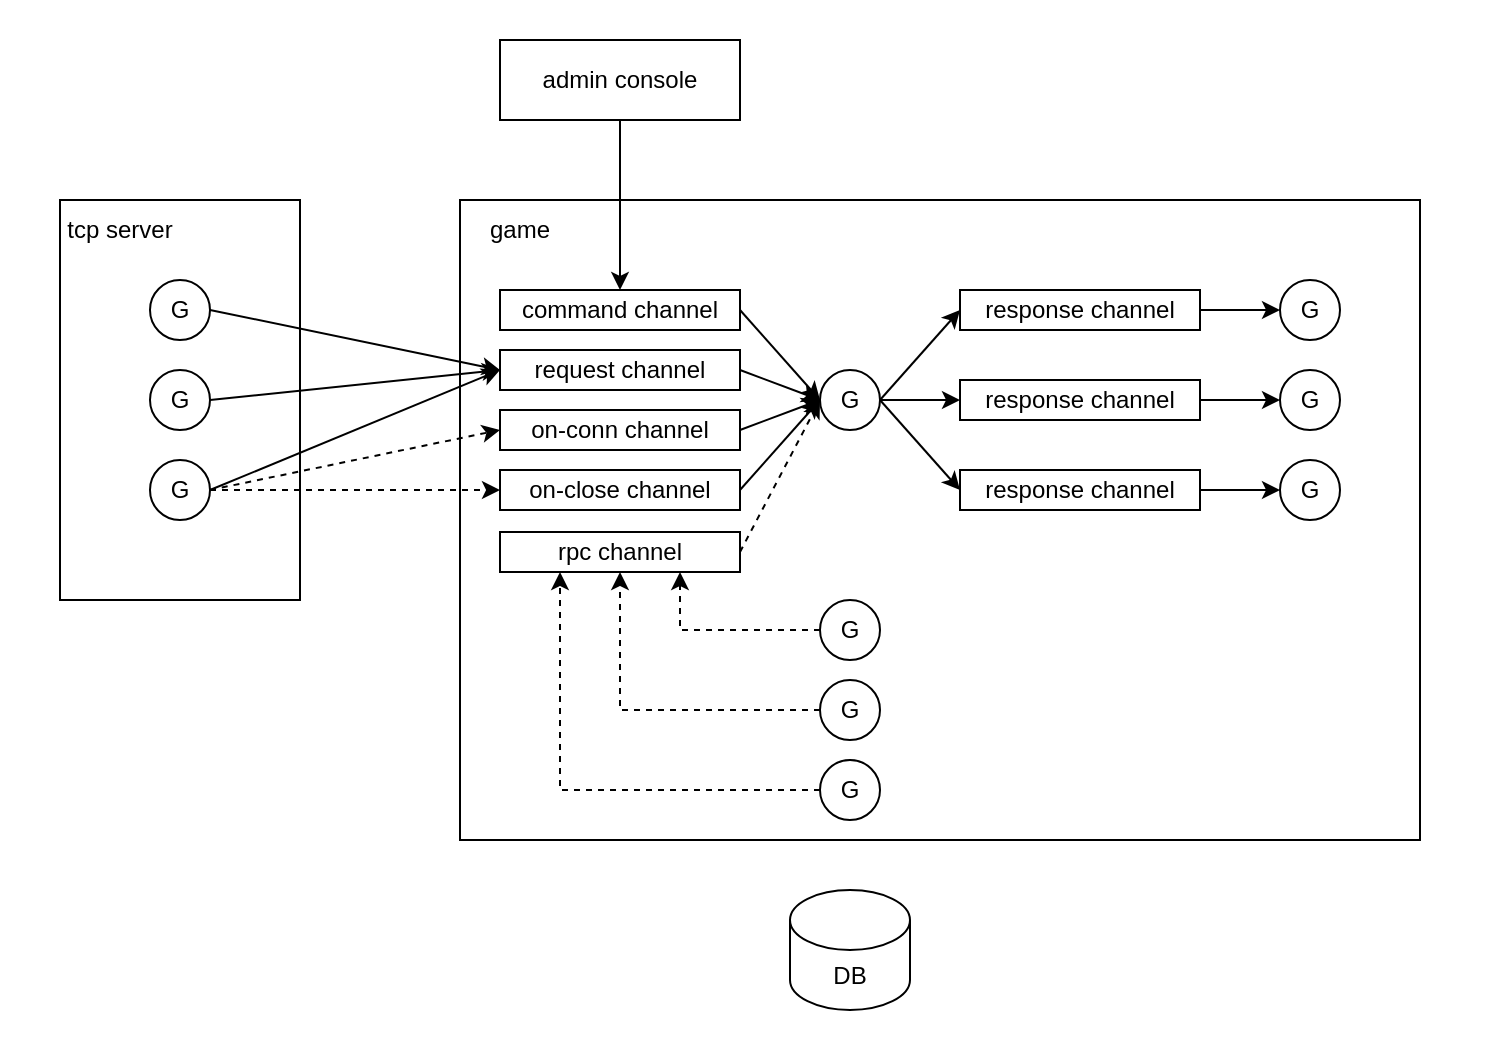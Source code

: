 <mxfile version="21.5.2" type="device">
  <diagram name="Page-1" id="6jKJ9kW5HnMQktypH7YM">
    <mxGraphModel dx="954" dy="482" grid="1" gridSize="10" guides="1" tooltips="1" connect="1" arrows="1" fold="1" page="1" pageScale="1" pageWidth="827" pageHeight="1169" math="0" shadow="0">
      <root>
        <mxCell id="0" />
        <mxCell id="1" parent="0" />
        <mxCell id="ld8xdBWwVBudwP_5DoBa-48" value="" style="rounded=1;whiteSpace=wrap;html=1;strokeColor=none;" vertex="1" parent="1">
          <mxGeometry x="50" y="140" width="750" height="520" as="geometry" />
        </mxCell>
        <mxCell id="ld8xdBWwVBudwP_5DoBa-1" value="" style="rounded=0;whiteSpace=wrap;html=1;" vertex="1" parent="1">
          <mxGeometry x="80" y="240" width="120" height="200" as="geometry" />
        </mxCell>
        <mxCell id="ld8xdBWwVBudwP_5DoBa-2" value="tcp server" style="text;html=1;strokeColor=none;fillColor=none;align=center;verticalAlign=middle;whiteSpace=wrap;rounded=0;" vertex="1" parent="1">
          <mxGeometry x="80" y="240" width="60" height="30" as="geometry" />
        </mxCell>
        <mxCell id="ld8xdBWwVBudwP_5DoBa-3" value="" style="rounded=0;whiteSpace=wrap;html=1;" vertex="1" parent="1">
          <mxGeometry x="280" y="240" width="480" height="320" as="geometry" />
        </mxCell>
        <mxCell id="ld8xdBWwVBudwP_5DoBa-4" value="G" style="ellipse;whiteSpace=wrap;html=1;aspect=fixed;" vertex="1" parent="1">
          <mxGeometry x="125" y="280" width="30" height="30" as="geometry" />
        </mxCell>
        <mxCell id="ld8xdBWwVBudwP_5DoBa-5" value="G" style="ellipse;whiteSpace=wrap;html=1;aspect=fixed;" vertex="1" parent="1">
          <mxGeometry x="125" y="325" width="30" height="30" as="geometry" />
        </mxCell>
        <mxCell id="ld8xdBWwVBudwP_5DoBa-6" value="G" style="ellipse;whiteSpace=wrap;html=1;aspect=fixed;" vertex="1" parent="1">
          <mxGeometry x="125" y="370" width="30" height="30" as="geometry" />
        </mxCell>
        <mxCell id="ld8xdBWwVBudwP_5DoBa-7" value="on-conn channel" style="rounded=0;whiteSpace=wrap;html=1;" vertex="1" parent="1">
          <mxGeometry x="300" y="345" width="120" height="20" as="geometry" />
        </mxCell>
        <mxCell id="ld8xdBWwVBudwP_5DoBa-8" value="G" style="ellipse;whiteSpace=wrap;html=1;aspect=fixed;" vertex="1" parent="1">
          <mxGeometry x="460" y="325" width="30" height="30" as="geometry" />
        </mxCell>
        <mxCell id="ld8xdBWwVBudwP_5DoBa-9" value="response channel" style="rounded=0;whiteSpace=wrap;html=1;" vertex="1" parent="1">
          <mxGeometry x="530" y="285" width="120" height="20" as="geometry" />
        </mxCell>
        <mxCell id="ld8xdBWwVBudwP_5DoBa-10" value="response channel" style="rounded=0;whiteSpace=wrap;html=1;" vertex="1" parent="1">
          <mxGeometry x="530" y="330" width="120" height="20" as="geometry" />
        </mxCell>
        <mxCell id="ld8xdBWwVBudwP_5DoBa-11" value="response channel" style="rounded=0;whiteSpace=wrap;html=1;" vertex="1" parent="1">
          <mxGeometry x="530" y="375" width="120" height="20" as="geometry" />
        </mxCell>
        <mxCell id="ld8xdBWwVBudwP_5DoBa-12" value="G" style="ellipse;whiteSpace=wrap;html=1;aspect=fixed;" vertex="1" parent="1">
          <mxGeometry x="690" y="280" width="30" height="30" as="geometry" />
        </mxCell>
        <mxCell id="ld8xdBWwVBudwP_5DoBa-13" value="G" style="ellipse;whiteSpace=wrap;html=1;aspect=fixed;" vertex="1" parent="1">
          <mxGeometry x="690" y="325" width="30" height="30" as="geometry" />
        </mxCell>
        <mxCell id="ld8xdBWwVBudwP_5DoBa-14" value="G" style="ellipse;whiteSpace=wrap;html=1;aspect=fixed;" vertex="1" parent="1">
          <mxGeometry x="690" y="370" width="30" height="30" as="geometry" />
        </mxCell>
        <mxCell id="ld8xdBWwVBudwP_5DoBa-15" value="request channel" style="rounded=0;whiteSpace=wrap;html=1;" vertex="1" parent="1">
          <mxGeometry x="300" y="315" width="120" height="20" as="geometry" />
        </mxCell>
        <mxCell id="ld8xdBWwVBudwP_5DoBa-16" value="on-close channel" style="rounded=0;whiteSpace=wrap;html=1;" vertex="1" parent="1">
          <mxGeometry x="300" y="375" width="120" height="20" as="geometry" />
        </mxCell>
        <mxCell id="ld8xdBWwVBudwP_5DoBa-17" value="command channel" style="rounded=0;whiteSpace=wrap;html=1;" vertex="1" parent="1">
          <mxGeometry x="300" y="285" width="120" height="20" as="geometry" />
        </mxCell>
        <mxCell id="ld8xdBWwVBudwP_5DoBa-18" value="admin console" style="rounded=0;whiteSpace=wrap;html=1;" vertex="1" parent="1">
          <mxGeometry x="300" y="160" width="120" height="40" as="geometry" />
        </mxCell>
        <mxCell id="ld8xdBWwVBudwP_5DoBa-19" value="" style="endArrow=classic;html=1;rounded=0;exitX=0.5;exitY=1;exitDx=0;exitDy=0;entryX=0.5;entryY=0;entryDx=0;entryDy=0;" edge="1" parent="1" source="ld8xdBWwVBudwP_5DoBa-18" target="ld8xdBWwVBudwP_5DoBa-17">
          <mxGeometry width="50" height="50" relative="1" as="geometry">
            <mxPoint x="430" y="350" as="sourcePoint" />
            <mxPoint x="480" y="300" as="targetPoint" />
          </mxGeometry>
        </mxCell>
        <mxCell id="ld8xdBWwVBudwP_5DoBa-20" value="" style="endArrow=classic;html=1;rounded=0;exitX=1;exitY=0.5;exitDx=0;exitDy=0;entryX=0;entryY=0.5;entryDx=0;entryDy=0;" edge="1" parent="1" source="ld8xdBWwVBudwP_5DoBa-4" target="ld8xdBWwVBudwP_5DoBa-15">
          <mxGeometry width="50" height="50" relative="1" as="geometry">
            <mxPoint x="430" y="350" as="sourcePoint" />
            <mxPoint x="480" y="300" as="targetPoint" />
          </mxGeometry>
        </mxCell>
        <mxCell id="ld8xdBWwVBudwP_5DoBa-21" value="" style="endArrow=classic;html=1;rounded=0;exitX=1;exitY=0.5;exitDx=0;exitDy=0;entryX=0;entryY=0.5;entryDx=0;entryDy=0;" edge="1" parent="1" source="ld8xdBWwVBudwP_5DoBa-5" target="ld8xdBWwVBudwP_5DoBa-15">
          <mxGeometry width="50" height="50" relative="1" as="geometry">
            <mxPoint x="430" y="350" as="sourcePoint" />
            <mxPoint x="480" y="300" as="targetPoint" />
          </mxGeometry>
        </mxCell>
        <mxCell id="ld8xdBWwVBudwP_5DoBa-22" value="" style="endArrow=classic;html=1;rounded=0;exitX=1;exitY=0.5;exitDx=0;exitDy=0;entryX=0;entryY=0.5;entryDx=0;entryDy=0;" edge="1" parent="1" source="ld8xdBWwVBudwP_5DoBa-6" target="ld8xdBWwVBudwP_5DoBa-15">
          <mxGeometry width="50" height="50" relative="1" as="geometry">
            <mxPoint x="430" y="350" as="sourcePoint" />
            <mxPoint x="480" y="300" as="targetPoint" />
          </mxGeometry>
        </mxCell>
        <mxCell id="ld8xdBWwVBudwP_5DoBa-23" value="" style="endArrow=classic;html=1;rounded=0;exitX=1;exitY=0.5;exitDx=0;exitDy=0;entryX=0;entryY=0.5;entryDx=0;entryDy=0;" edge="1" parent="1" source="ld8xdBWwVBudwP_5DoBa-17" target="ld8xdBWwVBudwP_5DoBa-8">
          <mxGeometry width="50" height="50" relative="1" as="geometry">
            <mxPoint x="430" y="350" as="sourcePoint" />
            <mxPoint x="480" y="300" as="targetPoint" />
          </mxGeometry>
        </mxCell>
        <mxCell id="ld8xdBWwVBudwP_5DoBa-24" value="" style="endArrow=classic;html=1;rounded=0;exitX=1;exitY=0.5;exitDx=0;exitDy=0;entryX=0;entryY=0.5;entryDx=0;entryDy=0;" edge="1" parent="1" source="ld8xdBWwVBudwP_5DoBa-15" target="ld8xdBWwVBudwP_5DoBa-8">
          <mxGeometry width="50" height="50" relative="1" as="geometry">
            <mxPoint x="430" y="350" as="sourcePoint" />
            <mxPoint x="480" y="300" as="targetPoint" />
          </mxGeometry>
        </mxCell>
        <mxCell id="ld8xdBWwVBudwP_5DoBa-25" value="game" style="text;html=1;strokeColor=none;fillColor=none;align=center;verticalAlign=middle;whiteSpace=wrap;rounded=0;" vertex="1" parent="1">
          <mxGeometry x="280" y="240" width="60" height="30" as="geometry" />
        </mxCell>
        <mxCell id="ld8xdBWwVBudwP_5DoBa-26" value="" style="endArrow=classic;html=1;rounded=0;exitX=1;exitY=0.5;exitDx=0;exitDy=0;entryX=0;entryY=0.5;entryDx=0;entryDy=0;" edge="1" parent="1" source="ld8xdBWwVBudwP_5DoBa-7" target="ld8xdBWwVBudwP_5DoBa-8">
          <mxGeometry width="50" height="50" relative="1" as="geometry">
            <mxPoint x="430" y="350" as="sourcePoint" />
            <mxPoint x="480" y="300" as="targetPoint" />
          </mxGeometry>
        </mxCell>
        <mxCell id="ld8xdBWwVBudwP_5DoBa-27" value="" style="endArrow=classic;html=1;rounded=0;exitX=1;exitY=0.5;exitDx=0;exitDy=0;entryX=0;entryY=0.5;entryDx=0;entryDy=0;" edge="1" parent="1" source="ld8xdBWwVBudwP_5DoBa-16" target="ld8xdBWwVBudwP_5DoBa-8">
          <mxGeometry width="50" height="50" relative="1" as="geometry">
            <mxPoint x="430" y="350" as="sourcePoint" />
            <mxPoint x="480" y="300" as="targetPoint" />
          </mxGeometry>
        </mxCell>
        <mxCell id="ld8xdBWwVBudwP_5DoBa-28" value="" style="endArrow=classic;html=1;rounded=0;exitX=1;exitY=0.5;exitDx=0;exitDy=0;entryX=0;entryY=0.5;entryDx=0;entryDy=0;dashed=1;" edge="1" parent="1" source="ld8xdBWwVBudwP_5DoBa-6" target="ld8xdBWwVBudwP_5DoBa-7">
          <mxGeometry width="50" height="50" relative="1" as="geometry">
            <mxPoint x="430" y="350" as="sourcePoint" />
            <mxPoint x="480" y="300" as="targetPoint" />
          </mxGeometry>
        </mxCell>
        <mxCell id="ld8xdBWwVBudwP_5DoBa-29" value="" style="endArrow=classic;html=1;rounded=0;exitX=1;exitY=0.5;exitDx=0;exitDy=0;entryX=0;entryY=0.5;entryDx=0;entryDy=0;dashed=1;" edge="1" parent="1" source="ld8xdBWwVBudwP_5DoBa-6" target="ld8xdBWwVBudwP_5DoBa-16">
          <mxGeometry width="50" height="50" relative="1" as="geometry">
            <mxPoint x="430" y="350" as="sourcePoint" />
            <mxPoint x="480" y="300" as="targetPoint" />
          </mxGeometry>
        </mxCell>
        <mxCell id="ld8xdBWwVBudwP_5DoBa-30" value="" style="endArrow=classic;html=1;rounded=0;entryX=0;entryY=0.5;entryDx=0;entryDy=0;exitX=1;exitY=0.5;exitDx=0;exitDy=0;" edge="1" parent="1" source="ld8xdBWwVBudwP_5DoBa-8" target="ld8xdBWwVBudwP_5DoBa-9">
          <mxGeometry width="50" height="50" relative="1" as="geometry">
            <mxPoint x="430" y="350" as="sourcePoint" />
            <mxPoint x="480" y="300" as="targetPoint" />
          </mxGeometry>
        </mxCell>
        <mxCell id="ld8xdBWwVBudwP_5DoBa-31" value="" style="endArrow=classic;html=1;rounded=0;entryX=0;entryY=0.5;entryDx=0;entryDy=0;exitX=1;exitY=0.5;exitDx=0;exitDy=0;" edge="1" parent="1" source="ld8xdBWwVBudwP_5DoBa-8" target="ld8xdBWwVBudwP_5DoBa-10">
          <mxGeometry width="50" height="50" relative="1" as="geometry">
            <mxPoint x="500" y="350" as="sourcePoint" />
            <mxPoint x="540" y="305" as="targetPoint" />
          </mxGeometry>
        </mxCell>
        <mxCell id="ld8xdBWwVBudwP_5DoBa-32" value="" style="endArrow=classic;html=1;rounded=0;entryX=0;entryY=0.5;entryDx=0;entryDy=0;exitX=1;exitY=0.5;exitDx=0;exitDy=0;" edge="1" parent="1" source="ld8xdBWwVBudwP_5DoBa-8" target="ld8xdBWwVBudwP_5DoBa-11">
          <mxGeometry width="50" height="50" relative="1" as="geometry">
            <mxPoint x="510" y="360" as="sourcePoint" />
            <mxPoint x="550" y="315" as="targetPoint" />
          </mxGeometry>
        </mxCell>
        <mxCell id="ld8xdBWwVBudwP_5DoBa-33" value="" style="endArrow=classic;html=1;rounded=0;exitX=1;exitY=0.5;exitDx=0;exitDy=0;entryX=0;entryY=0.5;entryDx=0;entryDy=0;" edge="1" parent="1" source="ld8xdBWwVBudwP_5DoBa-9" target="ld8xdBWwVBudwP_5DoBa-12">
          <mxGeometry width="50" height="50" relative="1" as="geometry">
            <mxPoint x="430" y="350" as="sourcePoint" />
            <mxPoint x="480" y="300" as="targetPoint" />
          </mxGeometry>
        </mxCell>
        <mxCell id="ld8xdBWwVBudwP_5DoBa-34" value="" style="endArrow=classic;html=1;rounded=0;exitX=1;exitY=0.5;exitDx=0;exitDy=0;entryX=0;entryY=0.5;entryDx=0;entryDy=0;" edge="1" parent="1" source="ld8xdBWwVBudwP_5DoBa-10" target="ld8xdBWwVBudwP_5DoBa-13">
          <mxGeometry width="50" height="50" relative="1" as="geometry">
            <mxPoint x="660" y="305" as="sourcePoint" />
            <mxPoint x="700" y="305" as="targetPoint" />
          </mxGeometry>
        </mxCell>
        <mxCell id="ld8xdBWwVBudwP_5DoBa-35" value="" style="endArrow=classic;html=1;rounded=0;exitX=1;exitY=0.5;exitDx=0;exitDy=0;entryX=0;entryY=0.5;entryDx=0;entryDy=0;" edge="1" parent="1" source="ld8xdBWwVBudwP_5DoBa-11" target="ld8xdBWwVBudwP_5DoBa-14">
          <mxGeometry width="50" height="50" relative="1" as="geometry">
            <mxPoint x="670" y="315" as="sourcePoint" />
            <mxPoint x="710" y="315" as="targetPoint" />
          </mxGeometry>
        </mxCell>
        <mxCell id="ld8xdBWwVBudwP_5DoBa-36" value="G" style="ellipse;whiteSpace=wrap;html=1;aspect=fixed;" vertex="1" parent="1">
          <mxGeometry x="460" y="440" width="30" height="30" as="geometry" />
        </mxCell>
        <mxCell id="ld8xdBWwVBudwP_5DoBa-38" value="rpc channel" style="rounded=0;whiteSpace=wrap;html=1;" vertex="1" parent="1">
          <mxGeometry x="300" y="406" width="120" height="20" as="geometry" />
        </mxCell>
        <mxCell id="ld8xdBWwVBudwP_5DoBa-39" value="" style="endArrow=classic;html=1;rounded=0;exitX=0;exitY=0.5;exitDx=0;exitDy=0;entryX=0.75;entryY=1;entryDx=0;entryDy=0;dashed=1;" edge="1" parent="1" source="ld8xdBWwVBudwP_5DoBa-36" target="ld8xdBWwVBudwP_5DoBa-38">
          <mxGeometry width="50" height="50" relative="1" as="geometry">
            <mxPoint x="430" y="350" as="sourcePoint" />
            <mxPoint x="480" y="300" as="targetPoint" />
            <Array as="points">
              <mxPoint x="390" y="455" />
            </Array>
          </mxGeometry>
        </mxCell>
        <mxCell id="ld8xdBWwVBudwP_5DoBa-42" value="" style="endArrow=classic;html=1;rounded=0;exitX=1;exitY=0.5;exitDx=0;exitDy=0;entryX=0;entryY=0.5;entryDx=0;entryDy=0;dashed=1;" edge="1" parent="1" source="ld8xdBWwVBudwP_5DoBa-38" target="ld8xdBWwVBudwP_5DoBa-8">
          <mxGeometry width="50" height="50" relative="1" as="geometry">
            <mxPoint x="430" y="350" as="sourcePoint" />
            <mxPoint x="480" y="300" as="targetPoint" />
          </mxGeometry>
        </mxCell>
        <mxCell id="ld8xdBWwVBudwP_5DoBa-43" value="G" style="ellipse;whiteSpace=wrap;html=1;aspect=fixed;" vertex="1" parent="1">
          <mxGeometry x="460" y="480" width="30" height="30" as="geometry" />
        </mxCell>
        <mxCell id="ld8xdBWwVBudwP_5DoBa-44" value="G" style="ellipse;whiteSpace=wrap;html=1;aspect=fixed;" vertex="1" parent="1">
          <mxGeometry x="460" y="520" width="30" height="30" as="geometry" />
        </mxCell>
        <mxCell id="ld8xdBWwVBudwP_5DoBa-45" value="" style="endArrow=classic;html=1;rounded=0;exitX=0;exitY=0.5;exitDx=0;exitDy=0;entryX=0.5;entryY=1;entryDx=0;entryDy=0;dashed=1;" edge="1" parent="1" source="ld8xdBWwVBudwP_5DoBa-43" target="ld8xdBWwVBudwP_5DoBa-38">
          <mxGeometry width="50" height="50" relative="1" as="geometry">
            <mxPoint x="470" y="465" as="sourcePoint" />
            <mxPoint x="370" y="436" as="targetPoint" />
            <Array as="points">
              <mxPoint x="360" y="495" />
            </Array>
          </mxGeometry>
        </mxCell>
        <mxCell id="ld8xdBWwVBudwP_5DoBa-46" value="" style="endArrow=classic;html=1;rounded=0;exitX=0;exitY=0.5;exitDx=0;exitDy=0;entryX=0.25;entryY=1;entryDx=0;entryDy=0;dashed=1;" edge="1" parent="1" source="ld8xdBWwVBudwP_5DoBa-44" target="ld8xdBWwVBudwP_5DoBa-38">
          <mxGeometry width="50" height="50" relative="1" as="geometry">
            <mxPoint x="470" y="505" as="sourcePoint" />
            <mxPoint x="370" y="436" as="targetPoint" />
            <Array as="points">
              <mxPoint x="330" y="535" />
            </Array>
          </mxGeometry>
        </mxCell>
        <mxCell id="ld8xdBWwVBudwP_5DoBa-47" value="DB" style="shape=cylinder3;whiteSpace=wrap;html=1;boundedLbl=1;backgroundOutline=1;size=15;" vertex="1" parent="1">
          <mxGeometry x="445" y="585" width="60" height="60" as="geometry" />
        </mxCell>
      </root>
    </mxGraphModel>
  </diagram>
</mxfile>

